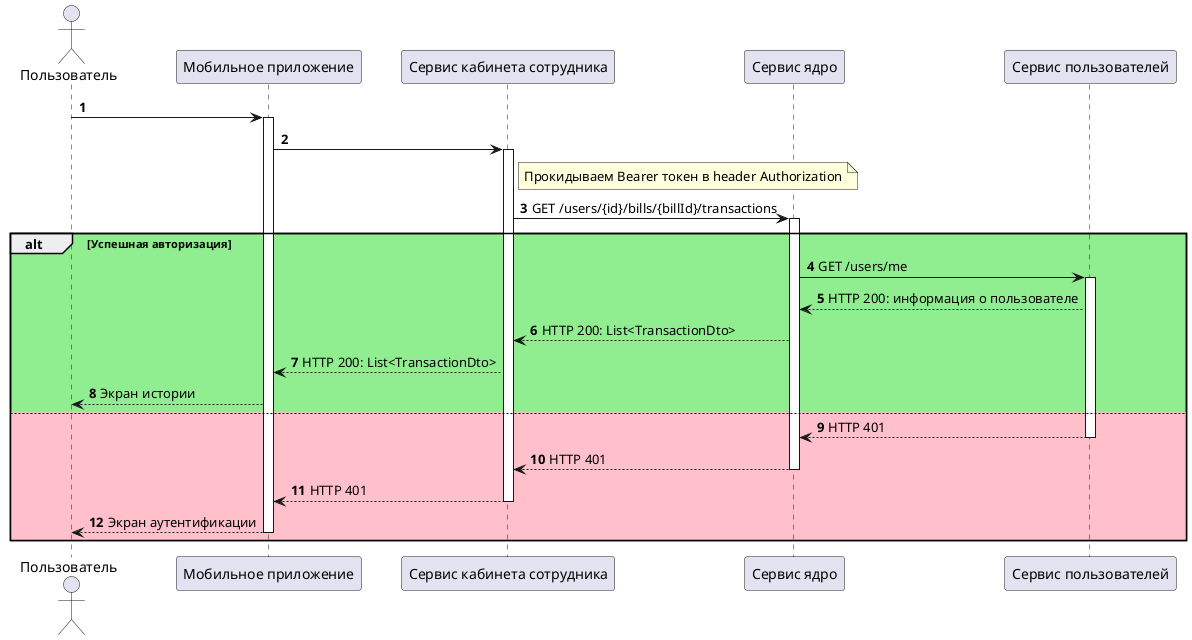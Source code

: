 @startuml
'https://plantuml.com/sequence-diagram

autonumber

actor "Пользователь" as User
participant "Мобильное приложение" as MobileApp
participant "Сервис кабинета сотрудника" as EmployerService
participant "Сервис ядро" as CoreService
participant "Сервис пользователей" as UserService

User -> MobileApp
activate MobileApp

    MobileApp -> EmployerService
    activate EmployerService

        note right EmployerService
        Прокидываем Bearer токен в header Authorization
        end note

        EmployerService -> CoreService: GET /users/{id}/bills/{billId}/transactions
        activate CoreService

alt #lightgreen Успешная авторизация
            CoreService -> UserService: GET /users/me
            activate UserService
            CoreService <-- UserService: HTTP 200: информация о пользователе
            EmployerService <-- CoreService: HTTP 200: List<TransactionDto>
            MobileApp <-- EmployerService: HTTP 200: List<TransactionDto>
            User <-- MobileApp: Экран истории
else #pink
            return HTTP 401
        return HTTP 401
    return HTTP 401
return Экран аутентификации
end

@enduml